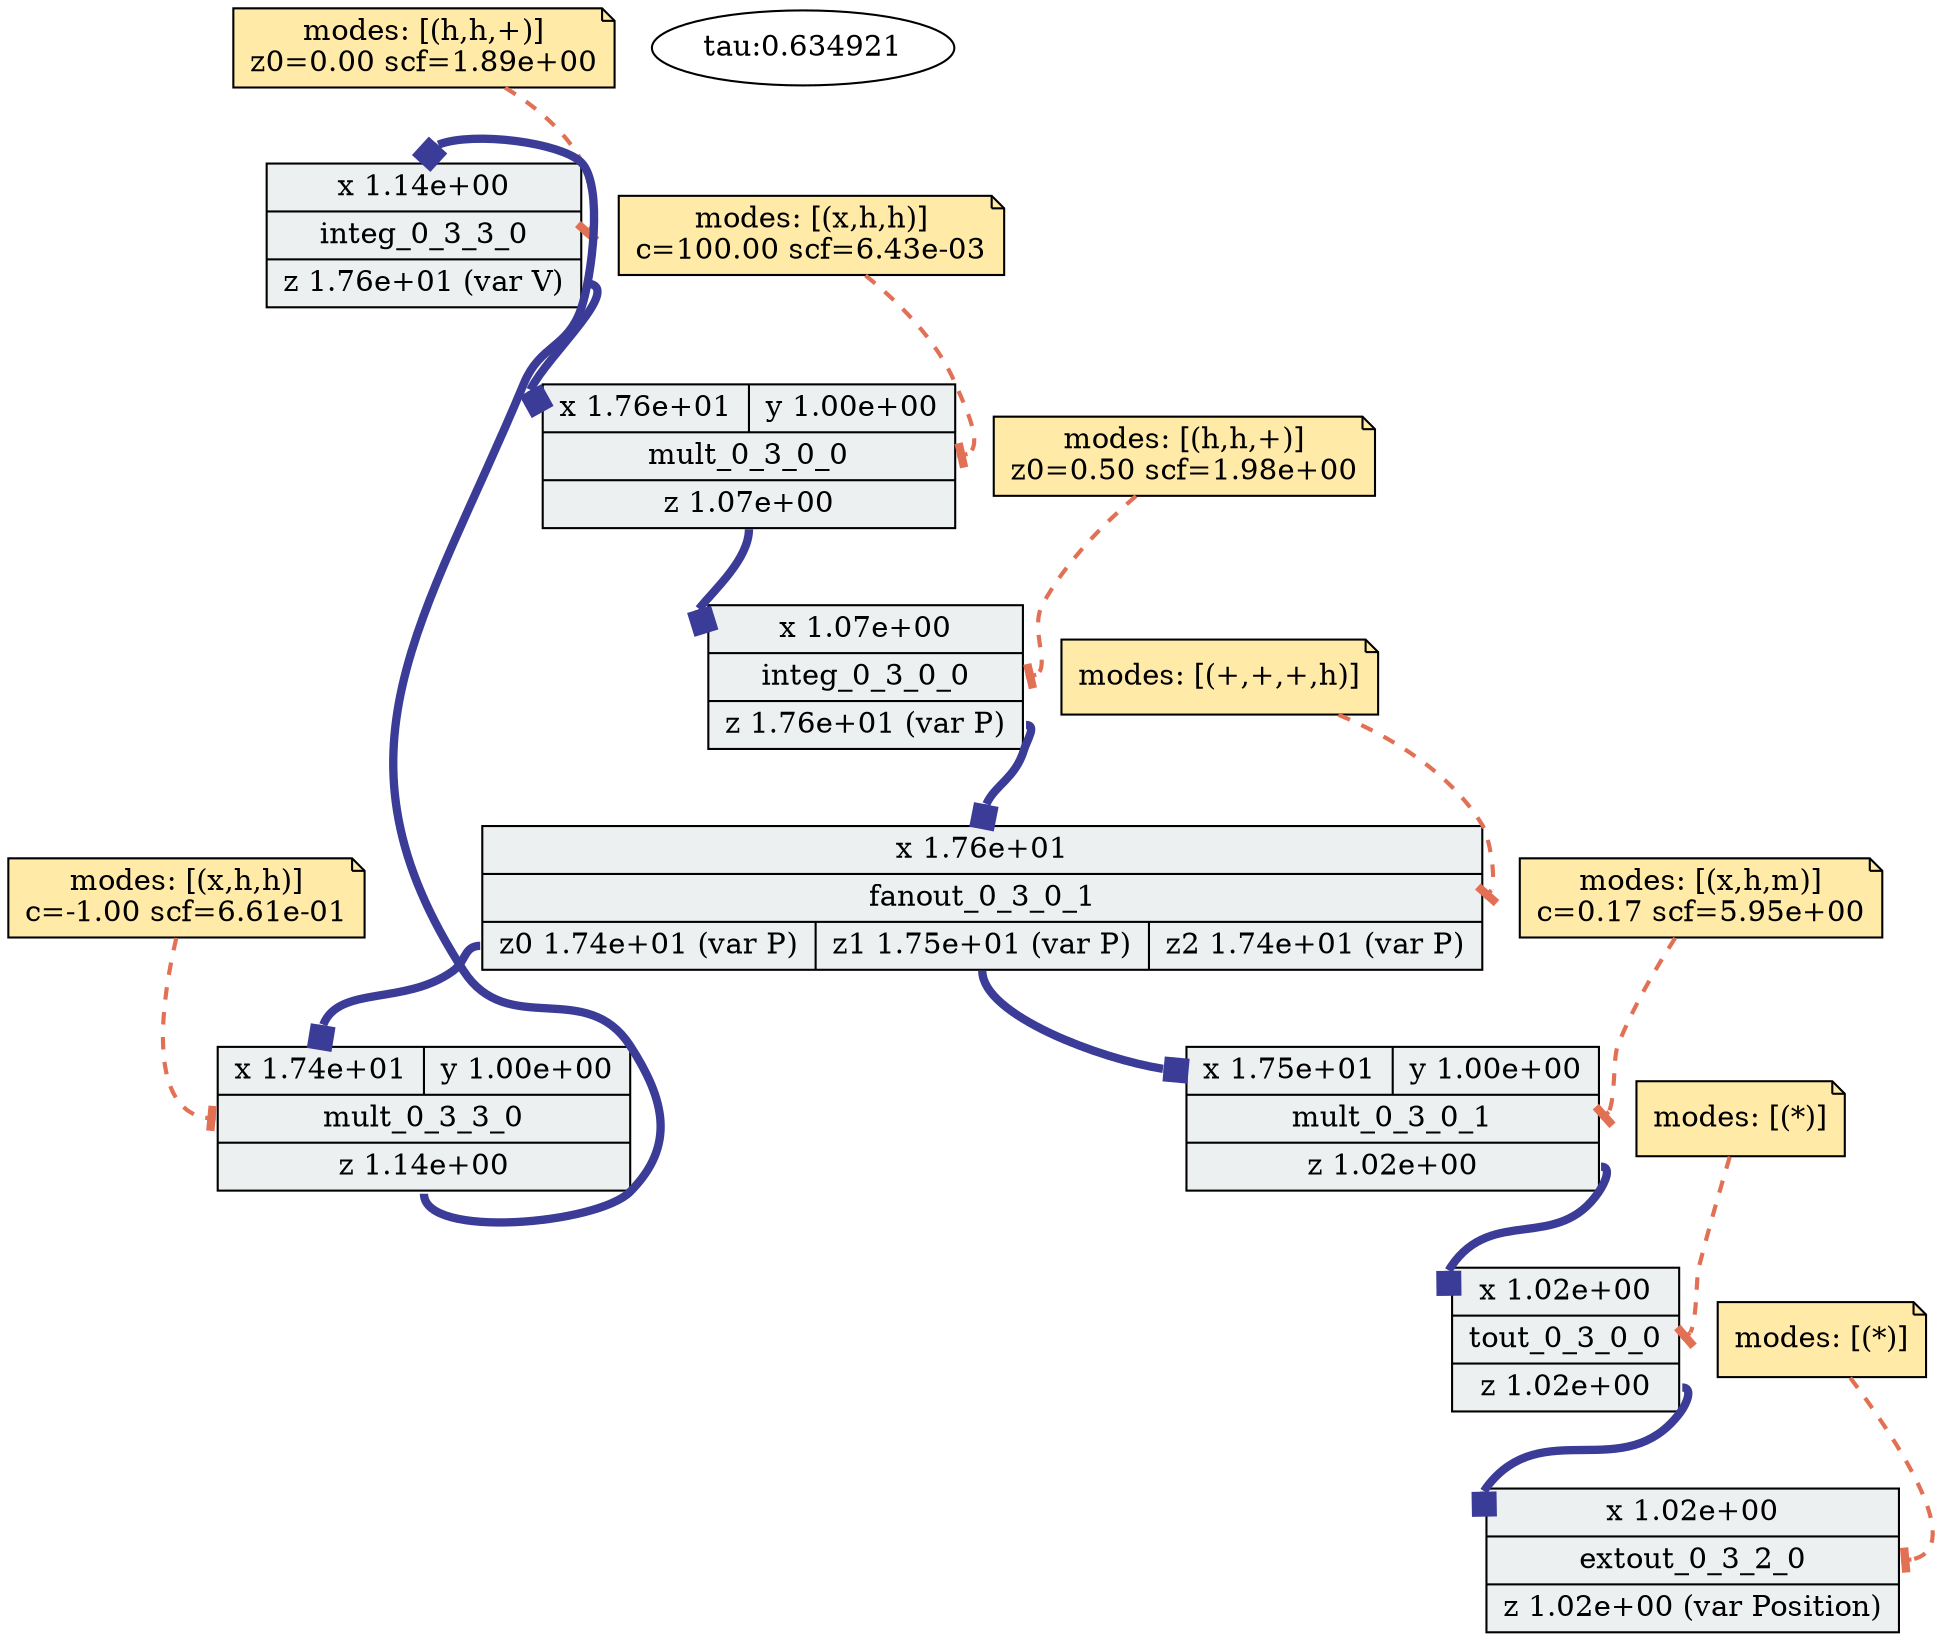 digraph "adp-viz" {
	graph [overlap=false splines=true]
	shape=record
	integ_0_3_3_0 [label="{{<x> x
 1.14e+00} |<block> integ_0_3_3_0| {<z> z
 1.76e+01
 (var V)}}" fillcolor="#ecf0f1" shape=record style=filled]
	"integ_0_3_3_0-config" [label="\modes: [(h,h,+)]
z0=0.00 scf=1.89e+00" fillcolor="#ffeaa7" shape=note style=filled]
	"integ_0_3_3_0-config" -> integ_0_3_3_0:block [arrowhead=tee arrowtail=normal color="#e17055" penwidth=2 style=dashed]
	shape=record
	integ_0_3_0_0 [label="{{<x> x
 1.07e+00} |<block> integ_0_3_0_0| {<z> z
 1.76e+01
 (var P)}}" fillcolor="#ecf0f1" shape=record style=filled]
	"integ_0_3_0_0-config" [label="\modes: [(h,h,+)]
z0=0.50 scf=1.98e+00" fillcolor="#ffeaa7" shape=note style=filled]
	"integ_0_3_0_0-config" -> integ_0_3_0_0:block [arrowhead=tee arrowtail=normal color="#e17055" penwidth=2 style=dashed]
	shape=record
	mult_0_3_3_0 [label="{{<x> x
 1.74e+01|<y> y
 1.00e+00} |<block> mult_0_3_3_0| {<z> z
 1.14e+00}}" fillcolor="#ecf0f1" shape=record style=filled]
	"mult_0_3_3_0-config" [label="\modes: [(x,h,h)]
c=-1.00 scf=6.61e-01" fillcolor="#ffeaa7" shape=note style=filled]
	"mult_0_3_3_0-config" -> mult_0_3_3_0:block [arrowhead=tee arrowtail=normal color="#e17055" penwidth=2 style=dashed]
	shape=record
	mult_0_3_0_0 [label="{{<x> x
 1.76e+01|<y> y
 1.00e+00} |<block> mult_0_3_0_0| {<z> z
 1.07e+00}}" fillcolor="#ecf0f1" shape=record style=filled]
	"mult_0_3_0_0-config" [label="\modes: [(x,h,h)]
c=100.00 scf=6.43e-03" fillcolor="#ffeaa7" shape=note style=filled]
	"mult_0_3_0_0-config" -> mult_0_3_0_0:block [arrowhead=tee arrowtail=normal color="#e17055" penwidth=2 style=dashed]
	shape=record
	mult_0_3_0_1 [label="{{<x> x
 1.75e+01|<y> y
 1.00e+00} |<block> mult_0_3_0_1| {<z> z
 1.02e+00}}" fillcolor="#ecf0f1" shape=record style=filled]
	"mult_0_3_0_1-config" [label="\modes: [(x,h,m)]
c=0.17 scf=5.95e+00" fillcolor="#ffeaa7" shape=note style=filled]
	"mult_0_3_0_1-config" -> mult_0_3_0_1:block [arrowhead=tee arrowtail=normal color="#e17055" penwidth=2 style=dashed]
	shape=record
	extout_0_3_2_0 [label="{{<x> x
 1.02e+00} |<block> extout_0_3_2_0| {<z> z
 1.02e+00
 (var Position)}}" fillcolor="#ecf0f1" shape=record style=filled]
	"extout_0_3_2_0-config" [label="\modes: [(*)]" fillcolor="#ffeaa7" shape=note style=filled]
	"extout_0_3_2_0-config" -> extout_0_3_2_0:block [arrowhead=tee arrowtail=normal color="#e17055" penwidth=2 style=dashed]
	shape=record
	fanout_0_3_0_1 [label="{{<x> x
 1.76e+01} |<block> fanout_0_3_0_1| {<z0> z0
 1.74e+01
 (var P)|<z1> z1
 1.75e+01
 (var P)|<z2> z2
 1.74e+01
 (var P)}}" fillcolor="#ecf0f1" shape=record style=filled]
	"fanout_0_3_0_1-config" [label="\modes: [(+,+,+,h)]" fillcolor="#ffeaa7" shape=note style=filled]
	"fanout_0_3_0_1-config" -> fanout_0_3_0_1:block [arrowhead=tee arrowtail=normal color="#e17055" penwidth=2 style=dashed]
	shape=record
	tout_0_3_0_0 [label="{{<x> x
 1.02e+00} |<block> tout_0_3_0_0| {<z> z
 1.02e+00}}" fillcolor="#ecf0f1" shape=record style=filled]
	"tout_0_3_0_0-config" [label="\modes: [(*)]" fillcolor="#ffeaa7" shape=note style=filled]
	"tout_0_3_0_0-config" -> tout_0_3_0_0:block [arrowhead=tee arrowtail=normal color="#e17055" penwidth=2 style=dashed]
	mult_0_3_3_0:z -> integ_0_3_3_0:x [arrowhead=box arrowtail=normal color="#3B3B98" penwidth=4]
	mult_0_3_0_0:z -> integ_0_3_0_0:x [arrowhead=box arrowtail=normal color="#3B3B98" penwidth=4]
	mult_0_3_0_1:z -> tout_0_3_0_0:x [arrowhead=box arrowtail=normal color="#3B3B98" penwidth=4]
	tout_0_3_0_0:z -> extout_0_3_2_0:x [arrowhead=box arrowtail=normal color="#3B3B98" penwidth=4]
	integ_0_3_0_0:z -> fanout_0_3_0_1:x [arrowhead=box arrowtail=normal color="#3B3B98" penwidth=4]
	fanout_0_3_0_1:z0 -> mult_0_3_3_0:x [arrowhead=box arrowtail=normal color="#3B3B98" penwidth=4]
	fanout_0_3_0_1:z1 -> mult_0_3_0_1:x [arrowhead=box arrowtail=normal color="#3B3B98" penwidth=4]
	integ_0_3_3_0:z -> mult_0_3_0_0:x [arrowhead=box arrowtail=normal color="#3B3B98" penwidth=4]
	time_const [label="tau:0.634921"]
}
